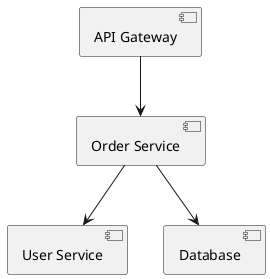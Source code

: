 @startuml
component "API Gateway" as GW
component "Order Service" as OS
component "User Service" as US
component "Database" as DB

GW --> OS
OS --> US
OS --> DB
@enduml